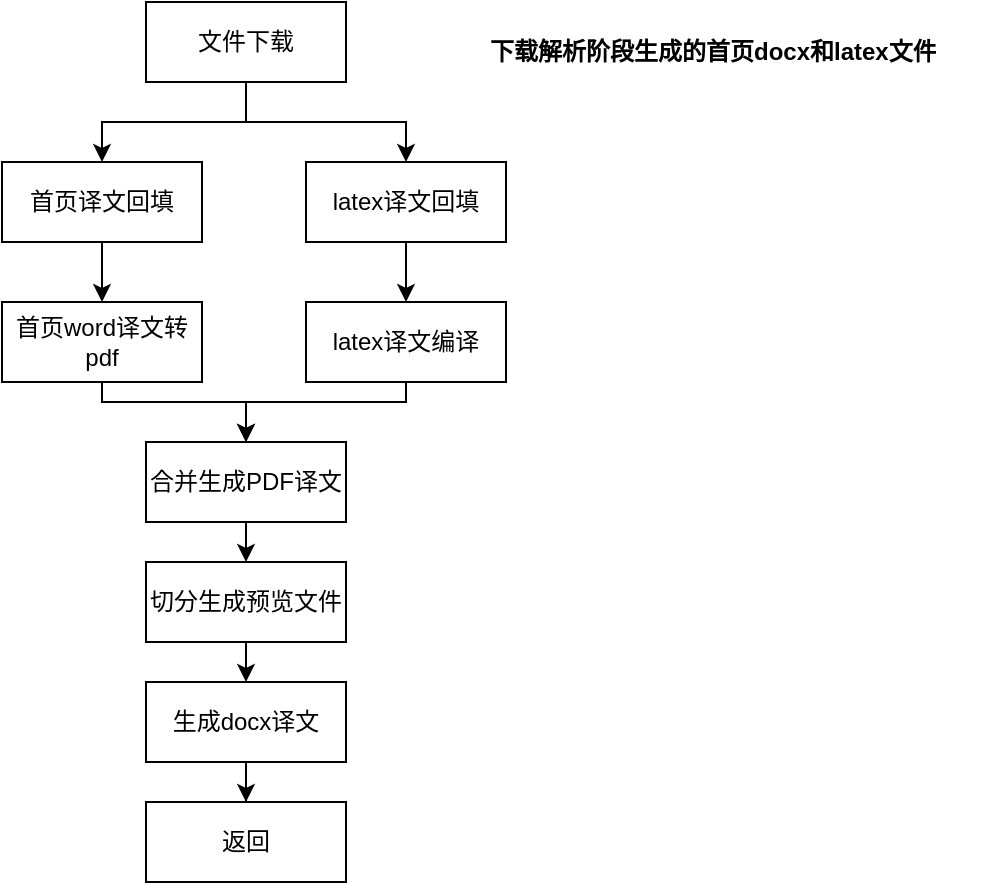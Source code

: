 <mxfile version="26.0.4">
  <diagram name="第 1 页" id="PhDVCypKl1Op7rpu3dQe">
    <mxGraphModel dx="987" dy="650" grid="1" gridSize="10" guides="1" tooltips="1" connect="1" arrows="1" fold="1" page="1" pageScale="1" pageWidth="827" pageHeight="1169" math="0" shadow="0">
      <root>
        <mxCell id="0" />
        <mxCell id="1" parent="0" />
        <mxCell id="PkWPZcsCAGIREC3plowT-12" style="edgeStyle=orthogonalEdgeStyle;rounded=0;orthogonalLoop=1;jettySize=auto;html=1;exitX=0.5;exitY=1;exitDx=0;exitDy=0;entryX=0.5;entryY=0;entryDx=0;entryDy=0;" edge="1" parent="1" source="PkWPZcsCAGIREC3plowT-1" target="PkWPZcsCAGIREC3plowT-3">
          <mxGeometry relative="1" as="geometry" />
        </mxCell>
        <mxCell id="PkWPZcsCAGIREC3plowT-13" style="edgeStyle=orthogonalEdgeStyle;rounded=0;orthogonalLoop=1;jettySize=auto;html=1;exitX=0.5;exitY=1;exitDx=0;exitDy=0;entryX=0.5;entryY=0;entryDx=0;entryDy=0;" edge="1" parent="1" source="PkWPZcsCAGIREC3plowT-1" target="PkWPZcsCAGIREC3plowT-4">
          <mxGeometry relative="1" as="geometry" />
        </mxCell>
        <mxCell id="PkWPZcsCAGIREC3plowT-1" value="文件下载" style="rounded=0;whiteSpace=wrap;html=1;" vertex="1" parent="1">
          <mxGeometry x="310" y="90" width="100" height="40" as="geometry" />
        </mxCell>
        <mxCell id="PkWPZcsCAGIREC3plowT-2" value="&lt;h1 style=&quot;margin-top: 0px;&quot;&gt;&lt;font style=&quot;font-size: 12px;&quot;&gt;下载解析阶段生成的首页docx和latex文件&lt;/font&gt;&lt;/h1&gt;" style="text;html=1;whiteSpace=wrap;overflow=hidden;rounded=0;" vertex="1" parent="1">
          <mxGeometry x="480" y="90" width="250" height="80" as="geometry" />
        </mxCell>
        <mxCell id="PkWPZcsCAGIREC3plowT-14" style="edgeStyle=orthogonalEdgeStyle;rounded=0;orthogonalLoop=1;jettySize=auto;html=1;entryX=0.5;entryY=0;entryDx=0;entryDy=0;" edge="1" parent="1" source="PkWPZcsCAGIREC3plowT-3" target="PkWPZcsCAGIREC3plowT-6">
          <mxGeometry relative="1" as="geometry" />
        </mxCell>
        <mxCell id="PkWPZcsCAGIREC3plowT-3" value="首页译文回填" style="rounded=0;whiteSpace=wrap;html=1;" vertex="1" parent="1">
          <mxGeometry x="238" y="170" width="100" height="40" as="geometry" />
        </mxCell>
        <mxCell id="PkWPZcsCAGIREC3plowT-15" style="edgeStyle=orthogonalEdgeStyle;rounded=0;orthogonalLoop=1;jettySize=auto;html=1;exitX=0.5;exitY=1;exitDx=0;exitDy=0;entryX=0.5;entryY=0;entryDx=0;entryDy=0;" edge="1" parent="1" source="PkWPZcsCAGIREC3plowT-4" target="PkWPZcsCAGIREC3plowT-7">
          <mxGeometry relative="1" as="geometry" />
        </mxCell>
        <mxCell id="PkWPZcsCAGIREC3plowT-4" value="latex译文回填" style="rounded=0;whiteSpace=wrap;html=1;" vertex="1" parent="1">
          <mxGeometry x="390" y="170" width="100" height="40" as="geometry" />
        </mxCell>
        <mxCell id="PkWPZcsCAGIREC3plowT-19" style="edgeStyle=orthogonalEdgeStyle;rounded=0;orthogonalLoop=1;jettySize=auto;html=1;exitX=0.5;exitY=1;exitDx=0;exitDy=0;" edge="1" parent="1" source="PkWPZcsCAGIREC3plowT-6" target="PkWPZcsCAGIREC3plowT-8">
          <mxGeometry relative="1" as="geometry">
            <Array as="points">
              <mxPoint x="288" y="290" />
              <mxPoint x="360" y="290" />
            </Array>
          </mxGeometry>
        </mxCell>
        <mxCell id="PkWPZcsCAGIREC3plowT-6" value="首页word译文转pdf" style="rounded=0;whiteSpace=wrap;html=1;" vertex="1" parent="1">
          <mxGeometry x="238" y="240" width="100" height="40" as="geometry" />
        </mxCell>
        <mxCell id="PkWPZcsCAGIREC3plowT-20" style="edgeStyle=orthogonalEdgeStyle;rounded=0;orthogonalLoop=1;jettySize=auto;html=1;exitX=0.5;exitY=1;exitDx=0;exitDy=0;entryX=0.5;entryY=0;entryDx=0;entryDy=0;" edge="1" parent="1" source="PkWPZcsCAGIREC3plowT-7" target="PkWPZcsCAGIREC3plowT-8">
          <mxGeometry relative="1" as="geometry">
            <Array as="points">
              <mxPoint x="440" y="290" />
              <mxPoint x="360" y="290" />
            </Array>
          </mxGeometry>
        </mxCell>
        <mxCell id="PkWPZcsCAGIREC3plowT-7" value="latex译文编译" style="rounded=0;whiteSpace=wrap;html=1;" vertex="1" parent="1">
          <mxGeometry x="390" y="240" width="100" height="40" as="geometry" />
        </mxCell>
        <mxCell id="PkWPZcsCAGIREC3plowT-21" style="edgeStyle=orthogonalEdgeStyle;rounded=0;orthogonalLoop=1;jettySize=auto;html=1;exitX=0.5;exitY=1;exitDx=0;exitDy=0;entryX=0.5;entryY=0;entryDx=0;entryDy=0;" edge="1" parent="1" source="PkWPZcsCAGIREC3plowT-8" target="PkWPZcsCAGIREC3plowT-9">
          <mxGeometry relative="1" as="geometry" />
        </mxCell>
        <mxCell id="PkWPZcsCAGIREC3plowT-8" value="合并生成PDF译文" style="rounded=0;whiteSpace=wrap;html=1;" vertex="1" parent="1">
          <mxGeometry x="310" y="310" width="100" height="40" as="geometry" />
        </mxCell>
        <mxCell id="PkWPZcsCAGIREC3plowT-22" style="edgeStyle=orthogonalEdgeStyle;rounded=0;orthogonalLoop=1;jettySize=auto;html=1;exitX=0.5;exitY=1;exitDx=0;exitDy=0;entryX=0.5;entryY=0;entryDx=0;entryDy=0;" edge="1" parent="1" source="PkWPZcsCAGIREC3plowT-9" target="PkWPZcsCAGIREC3plowT-10">
          <mxGeometry relative="1" as="geometry" />
        </mxCell>
        <mxCell id="PkWPZcsCAGIREC3plowT-9" value="切分生成预览文件" style="rounded=0;whiteSpace=wrap;html=1;" vertex="1" parent="1">
          <mxGeometry x="310" y="370" width="100" height="40" as="geometry" />
        </mxCell>
        <mxCell id="PkWPZcsCAGIREC3plowT-23" style="edgeStyle=orthogonalEdgeStyle;rounded=0;orthogonalLoop=1;jettySize=auto;html=1;exitX=0.5;exitY=1;exitDx=0;exitDy=0;" edge="1" parent="1" source="PkWPZcsCAGIREC3plowT-10" target="PkWPZcsCAGIREC3plowT-11">
          <mxGeometry relative="1" as="geometry" />
        </mxCell>
        <mxCell id="PkWPZcsCAGIREC3plowT-10" value="生成docx译文" style="rounded=0;whiteSpace=wrap;html=1;" vertex="1" parent="1">
          <mxGeometry x="310" y="430" width="100" height="40" as="geometry" />
        </mxCell>
        <mxCell id="PkWPZcsCAGIREC3plowT-11" value="返回" style="rounded=0;whiteSpace=wrap;html=1;" vertex="1" parent="1">
          <mxGeometry x="310" y="490" width="100" height="40" as="geometry" />
        </mxCell>
      </root>
    </mxGraphModel>
  </diagram>
</mxfile>
